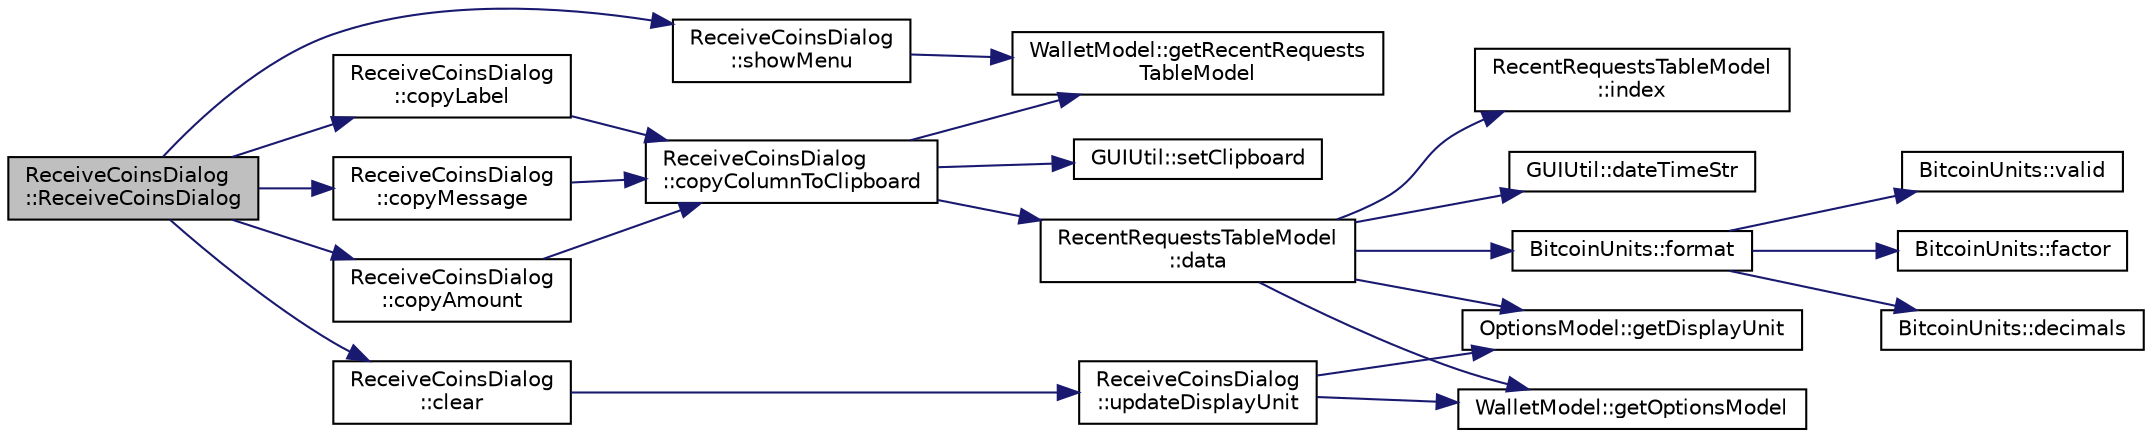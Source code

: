 digraph "ReceiveCoinsDialog::ReceiveCoinsDialog"
{
  edge [fontname="Helvetica",fontsize="10",labelfontname="Helvetica",labelfontsize="10"];
  node [fontname="Helvetica",fontsize="10",shape=record];
  rankdir="LR";
  Node0 [label="ReceiveCoinsDialog\l::ReceiveCoinsDialog",height=0.2,width=0.4,color="black", fillcolor="grey75", style="filled", fontcolor="black"];
  Node0 -> Node1 [color="midnightblue",fontsize="10",style="solid",fontname="Helvetica"];
  Node1 [label="ReceiveCoinsDialog\l::showMenu",height=0.2,width=0.4,color="black", fillcolor="white", style="filled",URL="$class_receive_coins_dialog.html#a9b485c40590668ac2e7d0a4a827a334f"];
  Node1 -> Node2 [color="midnightblue",fontsize="10",style="solid",fontname="Helvetica"];
  Node2 [label="WalletModel::getRecentRequests\lTableModel",height=0.2,width=0.4,color="black", fillcolor="white", style="filled",URL="$class_wallet_model.html#ab13ca64220a1652d63e1e042d3be578f"];
  Node0 -> Node3 [color="midnightblue",fontsize="10",style="solid",fontname="Helvetica"];
  Node3 [label="ReceiveCoinsDialog\l::copyLabel",height=0.2,width=0.4,color="black", fillcolor="white", style="filled",URL="$class_receive_coins_dialog.html#abdd69012e01da1d61b0bf622f9e156b1"];
  Node3 -> Node4 [color="midnightblue",fontsize="10",style="solid",fontname="Helvetica"];
  Node4 [label="ReceiveCoinsDialog\l::copyColumnToClipboard",height=0.2,width=0.4,color="black", fillcolor="white", style="filled",URL="$class_receive_coins_dialog.html#adcf53aced7dfa041a55278b4807a20a2"];
  Node4 -> Node2 [color="midnightblue",fontsize="10",style="solid",fontname="Helvetica"];
  Node4 -> Node5 [color="midnightblue",fontsize="10",style="solid",fontname="Helvetica"];
  Node5 [label="GUIUtil::setClipboard",height=0.2,width=0.4,color="black", fillcolor="white", style="filled",URL="$namespace_g_u_i_util.html#aef655b19f129179ca32f11a4d0da1a07"];
  Node4 -> Node6 [color="midnightblue",fontsize="10",style="solid",fontname="Helvetica"];
  Node6 [label="RecentRequestsTableModel\l::data",height=0.2,width=0.4,color="black", fillcolor="white", style="filled",URL="$class_recent_requests_table_model.html#ad42929c480fc50cad83114ca5f2cc382"];
  Node6 -> Node7 [color="midnightblue",fontsize="10",style="solid",fontname="Helvetica"];
  Node7 [label="RecentRequestsTableModel\l::index",height=0.2,width=0.4,color="black", fillcolor="white", style="filled",URL="$class_recent_requests_table_model.html#a744b879be9546793860528f6c5350289"];
  Node6 -> Node8 [color="midnightblue",fontsize="10",style="solid",fontname="Helvetica"];
  Node8 [label="GUIUtil::dateTimeStr",height=0.2,width=0.4,color="black", fillcolor="white", style="filled",URL="$namespace_g_u_i_util.html#aae732a04fea25190081120bf0cc773e8"];
  Node6 -> Node9 [color="midnightblue",fontsize="10",style="solid",fontname="Helvetica"];
  Node9 [label="BitcoinUnits::format",height=0.2,width=0.4,color="black", fillcolor="white", style="filled",URL="$class_bitcoin_units.html#ab07437e5a788c80a82d75e3714bd3925",tooltip="Format as string. "];
  Node9 -> Node10 [color="midnightblue",fontsize="10",style="solid",fontname="Helvetica"];
  Node10 [label="BitcoinUnits::valid",height=0.2,width=0.4,color="black", fillcolor="white", style="filled",URL="$class_bitcoin_units.html#a81cbc41480adfb600dad79711d336e5f",tooltip="Is unit ID valid? "];
  Node9 -> Node11 [color="midnightblue",fontsize="10",style="solid",fontname="Helvetica"];
  Node11 [label="BitcoinUnits::factor",height=0.2,width=0.4,color="black", fillcolor="white", style="filled",URL="$class_bitcoin_units.html#ae967b9e6ecbb8f041bfe398d27533b09",tooltip="Number of Satoshis (1e-8) per unit. "];
  Node9 -> Node12 [color="midnightblue",fontsize="10",style="solid",fontname="Helvetica"];
  Node12 [label="BitcoinUnits::decimals",height=0.2,width=0.4,color="black", fillcolor="white", style="filled",URL="$class_bitcoin_units.html#a3f0fc21634520ea06c684ba0d7e25f2f",tooltip="Number of decimals left. "];
  Node6 -> Node13 [color="midnightblue",fontsize="10",style="solid",fontname="Helvetica"];
  Node13 [label="WalletModel::getOptionsModel",height=0.2,width=0.4,color="black", fillcolor="white", style="filled",URL="$class_wallet_model.html#a96d53e56b3f8f07537ea2523f7a7d300"];
  Node6 -> Node14 [color="midnightblue",fontsize="10",style="solid",fontname="Helvetica"];
  Node14 [label="OptionsModel::getDisplayUnit",height=0.2,width=0.4,color="black", fillcolor="white", style="filled",URL="$class_options_model.html#a3b6e4d4ef42be3aaba315b8cd14f468e"];
  Node0 -> Node15 [color="midnightblue",fontsize="10",style="solid",fontname="Helvetica"];
  Node15 [label="ReceiveCoinsDialog\l::copyMessage",height=0.2,width=0.4,color="black", fillcolor="white", style="filled",URL="$class_receive_coins_dialog.html#a99b4d3cbb14744e8b3eff41f83413cb7"];
  Node15 -> Node4 [color="midnightblue",fontsize="10",style="solid",fontname="Helvetica"];
  Node0 -> Node16 [color="midnightblue",fontsize="10",style="solid",fontname="Helvetica"];
  Node16 [label="ReceiveCoinsDialog\l::copyAmount",height=0.2,width=0.4,color="black", fillcolor="white", style="filled",URL="$class_receive_coins_dialog.html#a3f8309dfaa944576bae760ba33222463"];
  Node16 -> Node4 [color="midnightblue",fontsize="10",style="solid",fontname="Helvetica"];
  Node0 -> Node17 [color="midnightblue",fontsize="10",style="solid",fontname="Helvetica"];
  Node17 [label="ReceiveCoinsDialog\l::clear",height=0.2,width=0.4,color="black", fillcolor="white", style="filled",URL="$class_receive_coins_dialog.html#aaea0511f0ab43f1d2b23f8684d1edfc3"];
  Node17 -> Node18 [color="midnightblue",fontsize="10",style="solid",fontname="Helvetica"];
  Node18 [label="ReceiveCoinsDialog\l::updateDisplayUnit",height=0.2,width=0.4,color="black", fillcolor="white", style="filled",URL="$class_receive_coins_dialog.html#a19eca7743c5326eee821bb8c0af234bb"];
  Node18 -> Node13 [color="midnightblue",fontsize="10",style="solid",fontname="Helvetica"];
  Node18 -> Node14 [color="midnightblue",fontsize="10",style="solid",fontname="Helvetica"];
}
